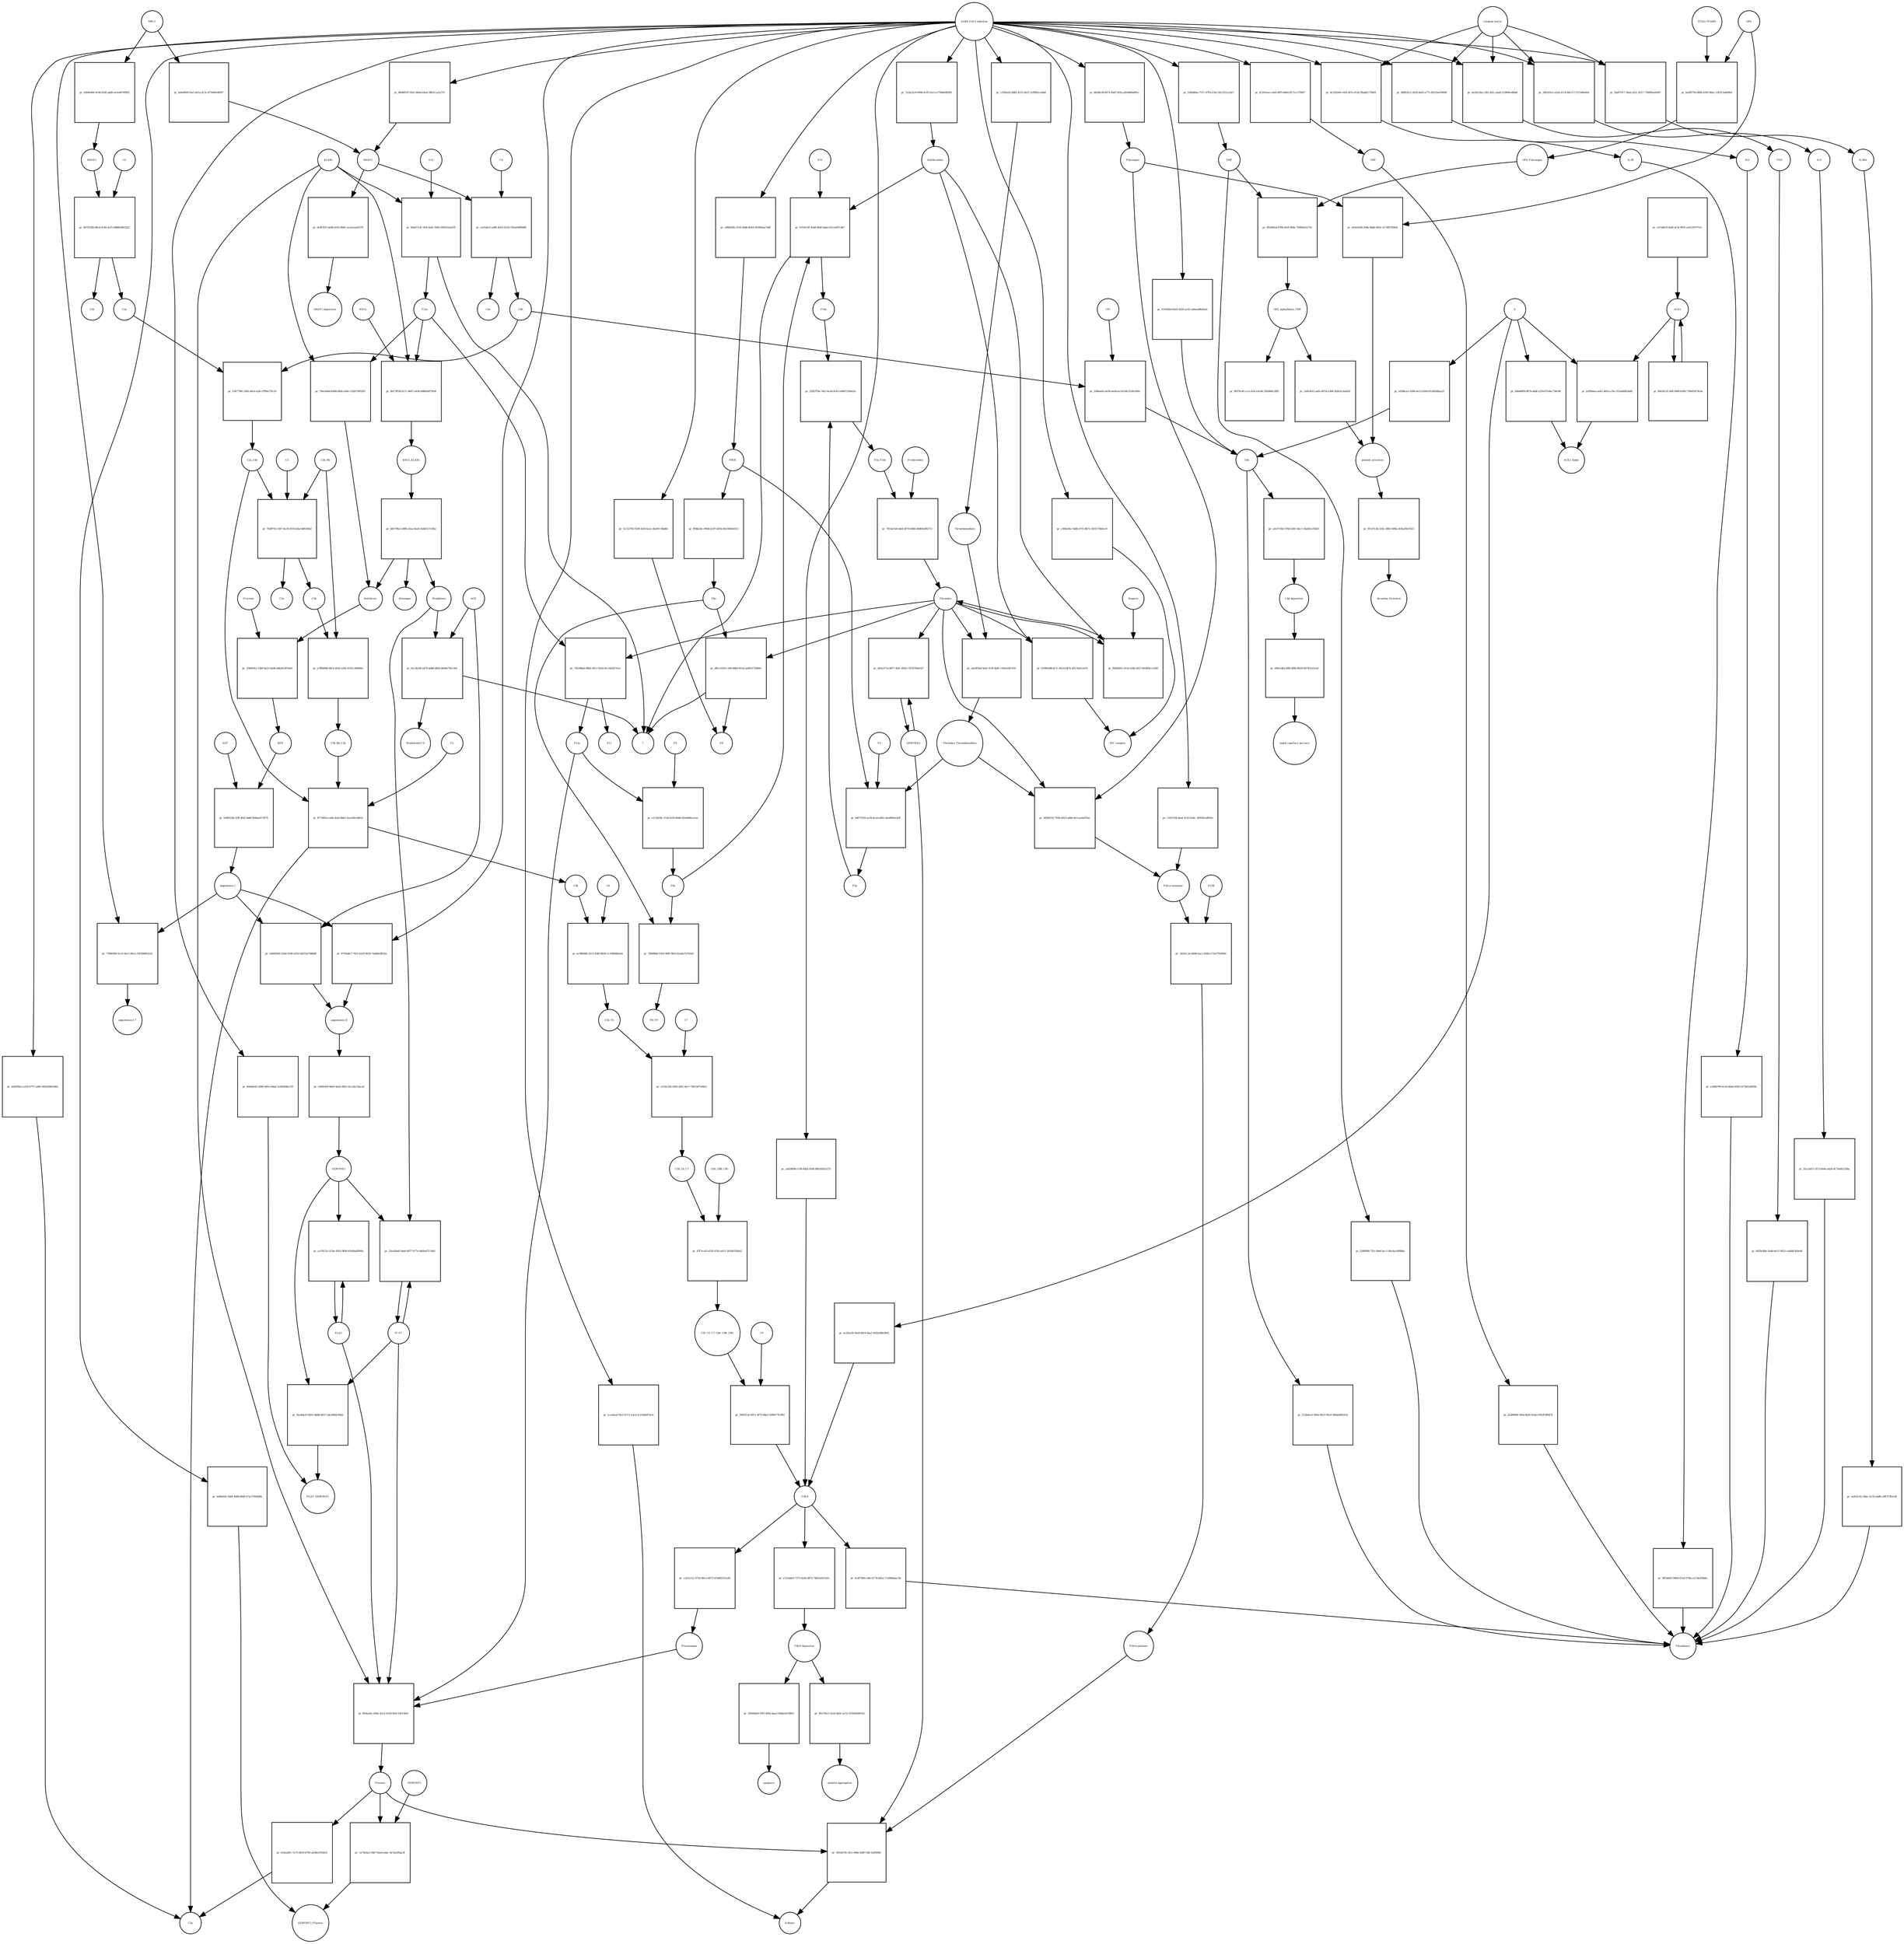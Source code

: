strict digraph  {
C4b [annotation="", bipartite=0, cls=macromolecule, fontsize=4, label=C4b, shape=circle];
"pr_5347756f-3343-49cb-a2fe-f7ff6a73f110" [annotation="", bipartite=1, cls=process, fontsize=4, label="pr_5347756f-3343-49cb-a2fe-f7ff6a73f110", shape=square];
C2a [annotation="", bipartite=0, cls=macromolecule, fontsize=4, label=C2a, shape=circle];
C2a_C4b [annotation="", bipartite=0, cls=complex, fontsize=4, label=C2a_C4b, shape=circle];
C3b [annotation="", bipartite=0, cls=macromolecule, fontsize=4, label=C3b, shape=circle];
"pr_e789b906-60cb-45d3-a3bf-4102c2968f6e" [annotation="", bipartite=1, cls=process, fontsize=4, label="pr_e789b906-60cb-45d3-a3bf-4102c2968f6e", shape=square];
C3b_Bb [annotation="urn_miriam_pubmed_12440962|urn_miriam_brenda_3.4.21.47", bipartite=0, cls=complex, fontsize=4, label=C3b_Bb, shape=circle];
C3b_Bb_C3b [annotation="urn_miriam_pubmed_12440962|urn_miriam_brenda_34.4.21.47", bipartite=0, cls=complex, fontsize=4, label=C3b_Bb_C3b, shape=circle];
"pr_14b6eefa-be56-4e48-ac5d-0da7038c094c" [annotation="", bipartite=1, cls=process, fontsize=4, label="pr_14b6eefa-be56-4e48-ac5d-0da7038c094c", shape=square];
C4d [annotation="", bipartite=0, cls=macromolecule, fontsize=4, label=C4d, shape=circle];
CFI [annotation="urn_miriam_hgnc_HGNC%3A2771", bipartite=0, cls=macromolecule, fontsize=4, label=CFI, shape=circle];
"pr_a3c0718d-199d-4281-8ac5-1babfce259e5" [annotation="", bipartite=1, cls=process, fontsize=4, label="pr_a3c0718d-199d-4281-8ac5-1babfce259e5", shape=square];
"C4d deposition" [annotation="", bipartite=0, cls=phenotype, fontsize=4, label="C4d deposition", shape=circle];
"pr_d94cedfa-b8ff-4f9b-8029-0479f1421cef" [annotation="", bipartite=1, cls=process, fontsize=4, label="pr_d94cedfa-b8ff-4f9b-8029-0479f1421cef", shape=square];
"septal capillary necrosis" [annotation="", bipartite=0, cls=phenotype, fontsize=4, label="septal capillary necrosis", shape=circle];
"C5b-9" [annotation="", bipartite=0, cls=complex, fontsize=4, label="C5b-9", shape=circle];
"pr_a7a54de9-7372-4a30-8872-78ef2e047a01" [annotation="", bipartite=1, cls=process, fontsize=4, label="pr_a7a54de9-7372-4a30-8872-78ef2e047a01", shape=square];
"C5b-9 deposition" [annotation="", bipartite=0, cls=phenotype, fontsize=4, label="C5b-9 deposition", shape=circle];
"SARS-CoV-2 infection" [annotation=urn_miriam_taxonomy_2697049, bipartite=0, cls=phenotype, fontsize=4, label="SARS-CoV-2 infection", shape=circle];
"pr_c592105f-4aaf-4143-b36c-3d959a1d816d" [annotation="", bipartite=1, cls=process, fontsize=4, label="pr_c592105f-4aaf-4143-b36c-3d959a1d816d", shape=square];
"Fibrin monomer" [annotation="", bipartite=0, cls=macromolecule, fontsize=4, label="Fibrin monomer", shape=circle];
"pr_3c122783-920f-4cfd-bcec-fbef0114bd0c" [annotation="", bipartite=1, cls=process, fontsize=4, label="pr_3c122783-920f-4cfd-bcec-fbef0114bd0c", shape=square];
F8 [annotation="urn_miriam_hgnc_HGNC%3A3546", bipartite=0, cls=macromolecule, fontsize=4, label=F8, shape=circle];
"pr_7e3a22c6-090b-4c95-b1e3-a77b8e9485f0" [annotation="", bipartite=1, cls=process, fontsize=4, label="pr_7e3a22c6-090b-4c95-b1e3-a77b8e9485f0", shape=square];
Antithrombin [annotation="urn_miriam_hgnc_HGNC%3A775", bipartite=0, cls=macromolecule, fontsize=4, label=Antithrombin, shape=circle];
S [annotation="urn_miriam_uniprot_P0DTC2|urn_miriam_uniprot_P59594", bipartite=0, cls=macromolecule, fontsize=4, label=S, shape=circle];
"pr_0bb848f4-887b-4ddf-a259-67edec758c96" [annotation="", bipartite=1, cls="omitted process", fontsize=4, label="pr_0bb848f4-887b-4ddf-a259-67edec758c96", shape=square];
ACE2_Spike [annotation="", bipartite=0, cls=complex, fontsize=4, label=ACE2_Spike, shape=circle];
Bradykinin [annotation="urn_miriam_obo.chebi_CHEBI%3A3165", bipartite=0, cls=macromolecule, fontsize=4, label=Bradykinin, shape=circle];
"pr_0cc2b2df-a478-4db6-882b-8646a79ce3b1" [annotation="", bipartite=1, cls=process, fontsize=4, label="pr_0cc2b2df-a478-4db6-882b-8646a79ce3b1", shape=square];
"Bradykinin(1-5)" [annotation="", bipartite=0, cls=macromolecule, fontsize=4, label="Bradykinin(1-5)", shape=circle];
"?" [annotation="", bipartite=0, cls=macromolecule, fontsize=4, label="?", shape=circle];
ACE [annotation="urn_miriam_hgnc_HGNC%3A2707", bipartite=0, cls=macromolecule, fontsize=4, label=ACE, shape=circle];
ACE2 [annotation="urn_miriam_hgnc_HGNC%3A13557", bipartite=0, cls=macromolecule, fontsize=4, label=ACE2, shape=circle];
"pr_80a36c5f-af4f-49f8-83d9-7369d5479c9a" [annotation="", bipartite=1, cls=process, fontsize=4, label="pr_80a36c5f-af4f-49f8-83d9-7369d5479c9a", shape=square];
"pr_b29f44ea-aeb1-4816-a76c-015a64802bd0" [annotation="", bipartite=1, cls=process, fontsize=4, label="pr_b29f44ea-aeb1-4816-a76c-015a64802bd0", shape=square];
"pr_cb7a0833-9ef6-4c5f-995f-ce012919751c" [annotation="", bipartite=1, cls=process, fontsize=4, label="pr_cb7a0833-9ef6-4c5f-995f-ce012919751c", shape=square];
"angiotensin I" [annotation="urn_miriam_obo.chebi_CHEBI%3A2718", bipartite=0, cls="simple chemical", fontsize=4, label="angiotensin I", shape=circle];
"pr_7786e956-5cc0-4ac3-8bca-5363bbf6cb1b" [annotation="", bipartite=1, cls=process, fontsize=4, label="pr_7786e956-5cc0-4ac3-8bca-5363bbf6cb1b", shape=square];
"angiotensin I-7" [annotation="urn_miriam_obo.chebi_CHEBI%3A55438", bipartite=0, cls="simple chemical", fontsize=4, label="angiotensin I-7", shape=circle];
"pr_e2fdbca1-6308-4e12-b20d-053d2d4faa22" [annotation="", bipartite=1, cls=process, fontsize=4, label="pr_e2fdbca1-6308-4e12-b20d-053d2d4faa22", shape=square];
"pr_ac20ca5f-f4ed-4819-8aa1-842b289e5601" [annotation="", bipartite=1, cls=process, fontsize=4, label="pr_ac20ca5f-f4ed-4819-8aa1-842b289e5601", shape=square];
"pr_34504de9-95f5-40ba-baa2-90dae4159f62" [annotation="", bipartite=1, cls=process, fontsize=4, label="pr_34504de9-95f5-40ba-baa2-90dae4159f62", shape=square];
apoptosis [annotation="urn_miriam_obo.go_GO%3A0006915", bipartite=0, cls=phenotype, fontsize=4, label=apoptosis, shape=circle];
"pr_9f137bc5-3a50-4e0c-ac52-f539d2b947b2" [annotation="", bipartite=1, cls=process, fontsize=4, label="pr_9f137bc5-3a50-4e0c-ac52-f539d2b947b2", shape=square];
"platelet aggregation" [annotation="urn_miriam_obo.go_GO%3A0030168", bipartite=0, cls=phenotype, fontsize=4, label="platelet aggregation", shape=circle];
"pr_d1181eee-c0a0-40f5-b68d-d571cc3784f7" [annotation="", bipartite=1, cls=process, fontsize=4, label="pr_d1181eee-c0a0-40f5-b68d-d571cc3784f7", shape=square];
CRP [annotation="urn_miriam_hgnc_HGNC%3A2367", bipartite=0, cls=macromolecule, fontsize=4, label=CRP, shape=circle];
"pr_86d8d507-fb41-4b64-a4a4-3883cca2a755" [annotation="", bipartite=1, cls=process, fontsize=4, label="pr_86d8d507-fb41-4b64-a4a4-3883cca2a755", shape=square];
MASP2 [annotation=urn_miriam_hgnc_6902, bipartite=0, cls=macromolecule, fontsize=4, label=MASP2, shape=circle];
"pr_53d9ddae-757c-47f9-a7a6-20c2551ca3a7" [annotation="", bipartite=1, cls=process, fontsize=4, label="pr_53d9ddae-757c-47f9-a7a6-20c2551ca3a7", shape=square];
VWF [annotation="urn_miriam_hgnc_HGNC%3A12726", bipartite=0, cls=macromolecule, fontsize=4, label=VWF, shape=circle];
"pr_2f28998d-7deb-4ef4-91ab-b781ff389d7b" [annotation="", bipartite=1, cls=process, fontsize=4, label="pr_2f28998d-7deb-4ef4-91ab-b781ff389d7b", shape=square];
Thrombosis [annotation="urn_miriam_mesh_D013923|urn_miriam_mesh_D055806", bipartite=0, cls=phenotype, fontsize=4, label=Thrombosis, shape=circle];
"pr_f2d69f8f-7f5c-49ef-bcc1-80c4ac89886a" [annotation="", bipartite=1, cls=process, fontsize=4, label="pr_f2d69f8f-7f5c-49ef-bcc1-80c4ac89886a", shape=square];
"pr_c88d55fb-5556-4d8b-8044-0629b5ea704f" [annotation="", bipartite=1, cls=process, fontsize=4, label="pr_c88d55fb-5556-4d8b-8044-0629b5ea704f", shape=square];
PROC [annotation="urn_miriam_hgnc_HGNC%3A9451", bipartite=0, cls=macromolecule, fontsize=4, label=PROC, shape=circle];
"pr_03193fa9-f6e9-4320-ac02-ad4ea48bd2ad" [annotation="", bipartite=1, cls=process, fontsize=4, label="pr_03193fa9-f6e9-4320-ac02-ad4ea48bd2ad", shape=square];
Plasmin [annotation="urn_miriam_hgnc_HGNC%3A9051", bipartite=0, cls=macromolecule, fontsize=4, label=Plasmin, shape=circle];
"pr_1a70eba3-3d67-4aeb-adac-9a7ae45bacff" [annotation="", bipartite=1, cls=process, fontsize=4, label="pr_1a70eba3-3d67-4aeb-adac-9a7ae45bacff", shape=square];
SERPINF2 [annotation="urn_miriam_hgnc_HGNC%3A9075", bipartite=0, cls=macromolecule, fontsize=4, label=SERPINF2, shape=circle];
SERPINF2_Plasmin [annotation="", bipartite=0, cls=complex, fontsize=4, label=SERPINF2_Plasmin, shape=circle];
"pr_fa68ef56-1bb9-49d6-bf68-b72c3784308b" [annotation="", bipartite=1, cls=process, fontsize=4, label="pr_fa68ef56-1bb9-49d6-bf68-b72c3784308b", shape=square];
"pr_c33f6ed3-8b82-4531-8a27-2cf0fb1ca94d" [annotation="", bipartite=1, cls=process, fontsize=4, label="pr_c33f6ed3-8b82-4531-8a27-2cf0fb1ca94d", shape=square];
Thrombomodulin [annotation="urn_miriam_hgnc_HGNC%3A11784", bipartite=0, cls=macromolecule, fontsize=4, label=Thrombomodulin, shape=circle];
KLKB1 [annotation=urn_miriam_hgnc_6371, bipartite=0, cls=macromolecule, fontsize=4, label=KLKB1, shape=circle];
"pr_79ec844d-6d66-4fbd-a50e-c52b576918f3" [annotation="", bipartite=1, cls=process, fontsize=4, label="pr_79ec844d-6d66-4fbd-a50e-c52b576918f3", shape=square];
Kallikrein [annotation=urn_miriam_hgnc_6371, bipartite=0, cls=macromolecule, fontsize=4, label=Kallikrein, shape=circle];
F12a [annotation="urn_miriam_hgnc_HGNC%3A3530", bipartite=0, cls=macromolecule, fontsize=4, label=F12a, shape=circle];
"pr_c36bc66c-0ddb-47f3-8672-363517b44ce9" [annotation="", bipartite=1, cls=process, fontsize=4, label="pr_c36bc66c-0ddb-47f3-8672-363517b44ce9", shape=square];
"TAT complex" [annotation=urn_miriam_pubmed_22930518, bipartite=0, cls=complex, fontsize=4, label="TAT complex", shape=circle];
"pr_9eb8de42-2846-481e-8da8-2c083b9bc150" [annotation="", bipartite=1, cls=process, fontsize=4, label="pr_9eb8de42-2846-481e-8da8-2c083b9bc150", shape=square];
PLAT_SERPINE1 [annotation=urn_miriam_pubmed_22449964, bipartite=0, cls=complex, fontsize=4, label=PLAT_SERPINE1, shape=circle];
KNG1_KLKB1 [annotation=urn_miriam_pubmed_17598838, bipartite=0, cls=complex, fontsize=4, label=KNG1_KLKB1, shape=circle];
"pr_b85798a3-bf96-43aa-8ee9-2b4b7e7c5fb2" [annotation="", bipartite=1, cls=process, fontsize=4, label="pr_b85798a3-bf96-43aa-8ee9-2b4b7e7c5fb2", shape=square];
Kininogen [annotation="urn_miriam_hgnc_HGNC%3A6383", bipartite=0, cls=macromolecule, fontsize=4, label=Kininogen, shape=circle];
"pr_cbd28f9b-c108-44b2-b54f-fd82926cb721" [annotation="", bipartite=1, cls=process, fontsize=4, label="pr_cbd28f9b-c108-44b2-b54f-fd82926cb721", shape=square];
"pr_ed4509a2-e229-4757-a99e-492d39816d02" [annotation="", bipartite=1, cls=process, fontsize=4, label="pr_ed4509a2-e229-4757-a99e-492d39816d02", shape=square];
C5a [annotation="", bipartite=0, cls=macromolecule, fontsize=4, label=C5a, shape=circle];
PLAT [annotation="urn_miriam_hgnc_HGNC%3A9051", bipartite=0, cls=macromolecule, fontsize=4, label=PLAT, shape=circle];
"pr_25ea49e8-5de6-4677-977e-bbf4e47114d5" [annotation="", bipartite=1, cls=process, fontsize=4, label="pr_25ea49e8-5de6-4677-977e-bbf4e47114d5", shape=square];
SERPINE1 [annotation="urn_miriam_hgnc_HGNC%3A8593", bipartite=0, cls=macromolecule, fontsize=4, label=SERPINE1, shape=circle];
AGT [annotation="urn_miriam_hgnc_HGNC%3A333", bipartite=0, cls=macromolecule, fontsize=4, label=AGT, shape=circle];
"pr_5e89224b-22ff-4fd5-bb8f-856ba0115f79" [annotation="", bipartite=1, cls=process, fontsize=4, label="pr_5e89224b-22ff-4fd5-bb8f-856ba0115f79", shape=square];
REN [annotation="urn_miriam_hgnc_HGNC%3A9958", bipartite=0, cls=macromolecule, fontsize=4, label=REN, shape=circle];
C2 [annotation="urn_miriam_hgnc_HGNC%3A1248", bipartite=0, cls=macromolecule, fontsize=4, label=C2, shape=circle];
"pr_06755385-86cd-416e-bcf5-948065063222" [annotation="", bipartite=1, cls=process, fontsize=4, label="pr_06755385-86cd-416e-bcf5-948065063222", shape=square];
C2b [annotation="", bipartite=0, cls=macromolecule, fontsize=4, label=C2b, shape=circle];
MASP1 [annotation="urn_miriam_hgnc_HGNC%3A6901", bipartite=0, cls=macromolecule, fontsize=4, label=MASP1, shape=circle];
MBL2 [annotation=urn_miriam_hgnc_6902, bipartite=0, cls=macromolecule, fontsize=4, label=MBL2, shape=circle];
"pr_fa8e8f08-03e5-461a-8c3c-8750665465f7" [annotation="", bipartite=1, cls=process, fontsize=4, label="pr_fa8e8f08-03e5-461a-8c3c-8750665465f7", shape=square];
"pr_e0b4e466-0c46-454f-add0-ee5ed0749f92" [annotation="", bipartite=1, cls=process, fontsize=4, label="pr_e0b4e466-0c46-454f-add0-ee5ed0749f92", shape=square];
F10 [annotation="urn_miriam_hgnc_HGNC%3A3528", bipartite=0, cls=macromolecule, fontsize=4, label=F10, shape=circle];
"pr_0319e53f-9e4d-46df-baba-621ce6f7c4b7" [annotation="", bipartite=1, cls=process, fontsize=4, label="pr_0319e53f-9e4d-46df-baba-621ce6f7c4b7", shape=square];
F10a [annotation="urn_miriam_hgnc_HGNC%3A3528", bipartite=0, cls=macromolecule, fontsize=4, label=F10a, shape=circle];
F9a [annotation="", bipartite=0, cls=macromolecule, fontsize=4, label=F9a, shape=circle];
C3 [annotation="urn_miriam_hgnc_HGNC%3A1318", bipartite=0, cls=macromolecule, fontsize=4, label=C3, shape=circle];
"pr_703ff702-1fd7-4a18-9510-b0a14df26b42" [annotation="", bipartite=1, cls=process, fontsize=4, label="pr_703ff702-1fd7-4a18-9510-b0a14df26b42", shape=square];
C3a [annotation="", bipartite=0, cls=macromolecule, fontsize=4, label=C3a, shape=circle];
Prorenin [annotation="", bipartite=0, cls=macromolecule, fontsize=4, label=Prorenin, shape=circle];
"pr_1f489142-13b8-4a35-ba0b-bdb2610f18e8" [annotation="", bipartite=1, cls=process, fontsize=4, label="pr_1f489142-13b8-4a35-ba0b-bdb2610f18e8", shape=square];
F8a [annotation="urn_miriam_hgnc_HGNC%3A3546", bipartite=0, cls=macromolecule, fontsize=4, label=F8a, shape=circle];
"pr_d8cc0359-c309-48b0-952a-ae90317b9841" [annotation="", bipartite=1, cls=process, fontsize=4, label="pr_d8cc0359-c309-48b0-952a-ae90317b9841", shape=square];
Thrombin [annotation="urn_miriam_hgnc_HGNC%3A3535", bipartite=0, cls=macromolecule, fontsize=4, label=Thrombin, shape=circle];
"pr_f6d9d561-411b-438a-bf27-6030f4cc328d" [annotation="", bipartite=1, cls=process, fontsize=4, label="pr_f6d9d561-411b-438a-bf27-6030f4cc328d", shape=square];
Heparin [annotation="urn_miriam_pubmed_708377|urn_miriam_obo.chebi_CHEBI%3A28304", bipartite=0, cls="simple chemical", fontsize=4, label=Heparin, shape=circle];
"pr_cb845040-23ed-41d8-a55d-2d555a7088d8" [annotation="", bipartite=1, cls=process, fontsize=4, label="pr_cb845040-23ed-41d8-a55d-2d555a7088d8", shape=square];
"angiotensin II" [annotation="urn_miriam_obo.chebi_CHEBI%3A2718", bipartite=0, cls="simple chemical", fontsize=4, label="angiotensin II", shape=circle];
IL2RA [annotation="urn_miriam_hgnc_HGNC%3A6008", bipartite=0, cls=macromolecule, fontsize=4, label=IL2RA, shape=circle];
"pr_ee852c42-26ac-4132-a4db-c9ff373fa1d8" [annotation="", bipartite=1, cls=process, fontsize=4, label="pr_ee852c42-26ac-4132-a4db-c9ff373fa1d8", shape=square];
PLAU [annotation="", bipartite=0, cls=macromolecule, fontsize=4, label=PLAU, shape=circle];
"pr_ca78123c-b74e-4583-9f06-fd549ad0090a" [annotation="", bipartite=1, cls=process, fontsize=4, label="pr_ca78123c-b74e-4583-9f06-fd549ad0090a", shape=square];
F12 [annotation="urn_miriam_hgnc_HGNC%3A3530", bipartite=0, cls=macromolecule, fontsize=4, label=F12, shape=circle];
"pr_b0a87134-7ef4-4a4c-90b5-00f2f1b2ef35" [annotation="", bipartite=1, cls=process, fontsize=4, label="pr_b0a87134-7ef4-4a4c-90b5-00f2f1b2ef35", shape=square];
"pr_74539ba6-98b5-4f21-92d3-bcc5b2627ece" [annotation="", bipartite=1, cls=process, fontsize=4, label="pr_74539ba6-98b5-4f21-92d3-bcc5b2627ece", shape=square];
F11 [annotation="urn_miriam_hgnc_HGNC%3A3529", bipartite=0, cls=macromolecule, fontsize=4, label=F11, shape=circle];
F11a [annotation="urn_miriam_hgnc_HGNC%3A3529", bipartite=0, cls=macromolecule, fontsize=4, label=F11a, shape=circle];
C4 [annotation="", bipartite=0, cls=macromolecule, fontsize=4, label=C4, shape=circle];
"pr_e2cfab15-ed82-4e43-8325-55fea9d99d06" [annotation="", bipartite=1, cls=process, fontsize=4, label="pr_e2cfab15-ed82-4e43-8325-55fea9d99d06", shape=square];
C4a [annotation="", bipartite=0, cls=macromolecule, fontsize=4, label=C4a, shape=circle];
"pr_1bcd0a25-6831-4b86-b927-2dc049dc606d" [annotation="", bipartite=1, cls=process, fontsize=4, label="pr_1bcd0a25-6831-4b86-b927-2dc049dc606d", shape=square];
"pr_33bf6bbf-03e0-46f0-9b16-b5a6a7e762e0" [annotation="", bipartite=1, cls=process, fontsize=4, label="pr_33bf6bbf-03e0-46f0-9b16-b5a6a7e762e0", shape=square];
F8_F9 [annotation=urn_miriam_pubmed_22471307, bipartite=0, cls=complex, fontsize=4, label=F8_F9, shape=circle];
"pr_22857f5b-74e2-4ca8-9c81-e9847320e62e" [annotation="", bipartite=1, cls=process, fontsize=4, label="pr_22857f5b-74e2-4ca8-9c81-e9847320e62e", shape=square];
F5a [annotation="urn_miriam_hgnc_HGNC%3A3542", bipartite=0, cls=macromolecule, fontsize=4, label=F5a, shape=circle];
F5a_F10a [annotation=urn_miriam_pubmed_2303476, bipartite=0, cls=complex, fontsize=4, label=F5a_F10a, shape=circle];
F5 [annotation="urn_miriam_hgnc_HGNC%3A3541", bipartite=0, cls=macromolecule, fontsize=4, label=F5, shape=circle];
"pr_b4675502-acf4-4ca4-a861-a6a809ab3aff" [annotation="", bipartite=1, cls=process, fontsize=4, label="pr_b4675502-acf4-4ca4-a861-a6a809ab3aff", shape=square];
Thrombin_Thrombomodulin [annotation="urn_miriam_pubmed_6282863|urn_miriam_taxonomy_9986", bipartite=0, cls=complex, fontsize=4, label=Thrombin_Thrombomodulin, shape=circle];
SERPINH1 [annotation="urn_miriam_hgnc_HGNC%3A1546", bipartite=0, cls=macromolecule, fontsize=4, label=SERPINH1, shape=circle];
"pr_d45a371a-8877-4bfc-8595-72f307bbd1d7" [annotation="", bipartite=1, cls=process, fontsize=4, label="pr_d45a371a-8877-4bfc-8595-72f307bbd1d7", shape=square];
IL1B [annotation=urn_miriam_hgnc_5992, bipartite=0, cls=macromolecule, fontsize=4, label=IL1B, shape=circle];
"pr_9ff3d445-9084-47a4-974b-ce154e03fb6c" [annotation="", bipartite=1, cls=process, fontsize=4, label="pr_9ff3d445-9084-47a4-974b-ce154e03fb6c", shape=square];
IL6 [annotation=urn_miriam_hgnc_6018, bipartite=0, cls=macromolecule, fontsize=4, label=IL6, shape=circle];
"pr_e18d6796-6ce9-46ab-8505-617b01a8958c" [annotation="", bipartite=1, cls=process, fontsize=4, label="pr_e18d6796-6ce9-46ab-8505-617b01a8958c", shape=square];
TNF [annotation=urn_miriam_hgnc_11892, bipartite=0, cls=macromolecule, fontsize=4, label=TNF, shape=circle];
"pr_6d59c8bb-3ad8-4e12-9625-cab84f3d3e04" [annotation="", bipartite=1, cls=process, fontsize=4, label="pr_6d59c8bb-3ad8-4e12-9625-cab84f3d3e04", shape=square];
IL8 [annotation="urn_miriam_hgnc_HGNC%3A6025", bipartite=0, cls=macromolecule, fontsize=4, label=IL8, shape=circle];
"pr_35ccbd11-5f13-464e-ab26-4c7ba8a1296a" [annotation="", bipartite=1, cls=process, fontsize=4, label="pr_35ccbd11-5f13-464e-ab26-4c7ba8a1296a", shape=square];
Fibrinogen [annotation=urn_miriam_pubmed_19296670, bipartite=0, cls=complex, fontsize=4, label=Fibrinogen, shape=circle];
"pr_405bf532-793b-4923-adb9-0e1caa4d354a" [annotation="", bipartite=1, cls=process, fontsize=4, label="pr_405bf532-793b-4923-adb9-0e1caa4d354a", shape=square];
C5 [annotation="urn_miriam_hgnc_HGNC%3A1331", bipartite=0, cls=macromolecule, fontsize=4, label=C5, shape=circle];
"pr_ff71083a-ca6a-42af-8b63-5ae1ddc0d81b" [annotation="", bipartite=1, cls=process, fontsize=4, label="pr_ff71083a-ca6a-42af-8b63-5ae1ddc0d81b", shape=square];
C5b [annotation="", bipartite=0, cls=macromolecule, fontsize=4, label=C5b, shape=circle];
"pr_ac980b86-22c5-436f-8b58-1c196b4b6e4a" [annotation="", bipartite=1, cls=process, fontsize=4, label="pr_ac980b86-22c5-436f-8b58-1c196b4b6e4a", shape=square];
C6 [annotation="urn_miriam_hgnc_HGNC%3A1339", bipartite=0, cls=macromolecule, fontsize=4, label=C6, shape=circle];
C5b_C6 [annotation="", bipartite=0, cls=complex, fontsize=4, label=C5b_C6, shape=circle];
"pr_e150c236-2062-40f1-8ec7-7667a67e09e5" [annotation="", bipartite=1, cls=process, fontsize=4, label="pr_e150c236-2062-40f1-8ec7-7667a67e09e5", shape=square];
C7 [annotation="urn_miriam_hgnc_HGNC%3A1346", bipartite=0, cls=macromolecule, fontsize=4, label=C7, shape=circle];
C5b_C6_C7 [annotation=urn_miriam_pubmed_28630159, bipartite=0, cls=complex, fontsize=4, label=C5b_C6_C7, shape=circle];
"pr_47f7ccd5-a520-47b5-a411-3d3001f0bfa2" [annotation="", bipartite=1, cls=process, fontsize=4, label="pr_47f7ccd5-a520-47b5-a411-3d3001f0bfa2", shape=square];
C8A_C8B_C8G [annotation="", bipartite=0, cls=complex, fontsize=4, label=C8A_C8B_C8G, shape=circle];
C5b_C6_C7_C8A_C8B_C8G [annotation=urn_miriam_pubmed_28630159, bipartite=0, cls=complex, fontsize=4, label=C5b_C6_C7_C8A_C8B_C8G, shape=circle];
"pr_560f213e-897c-4f73-88a2-50f8477fc983" [annotation="", bipartite=1, cls=process, fontsize=4, label="pr_560f213e-897c-4f73-88a2-50f8477fc983", shape=square];
C9 [annotation="urn_miriam_hgnc_HGNC%3A1358", bipartite=0, cls=macromolecule, fontsize=4, label=C9, shape=circle];
"pr_67924de7-7652-42c8-9e5b-7ab6b03ff2ea" [annotation="", bipartite=1, cls=process, fontsize=4, label="pr_67924de7-7652-42c8-9e5b-7ab6b03ff2ea", shape=square];
"cytokine storm" [annotation=urn_miriam_pubmed_2504360, bipartite=0, cls=phenotype, fontsize=4, label="cytokine storm", shape=circle];
"pr_4c539349-c493-407e-81d2-f8abd1178af4" [annotation="", bipartite=1, cls=process, fontsize=4, label="pr_4c539349-c493-407e-81d2-f8abd1178af4", shape=square];
"pr_ccce6eaf-f4c5-4711-a3a3-2c510ab97ecd" [annotation="", bipartite=1, cls=process, fontsize=4, label="pr_ccce6eaf-f4c5-4711-a3a3-2c510ab97ecd", shape=square];
"D-dimer" [annotation=urn_miriam_pubmed_19008457, bipartite=0, cls=macromolecule, fontsize=4, label="D-dimer", shape=circle];
"pr_4fa96c49-fb74-4bd7-83fa-a824800d891c" [annotation="", bipartite=1, cls=process, fontsize=4, label="pr_4fa96c49-fb74-4bd7-83fa-a824800d891c", shape=square];
"pr_84f855c2-3d20-4a45-a772-901f2e6390d0" [annotation="", bipartite=1, cls=process, fontsize=4, label="pr_84f855c2-3d20-4a45-a772-901f2e6390d0", shape=square];
"pr_30b185ce-a2a4-4114-86c5-17257af8e464" [annotation="", bipartite=1, cls=process, fontsize=4, label="pr_30b185ce-a2a4-4114-86c5-17257af8e464", shape=square];
"pr_2de87017-3beb-422c-8317-73b9f0a50493" [annotation="", bipartite=1, cls=process, fontsize=4, label="pr_2de87017-3beb-422c-8317-73b9f0a50493", shape=square];
Plasminogen [annotation="urn_miriam_hgnc_HGNC%3A9071", bipartite=0, cls=macromolecule, fontsize=4, label=Plasminogen, shape=circle];
"pr_ffe4a3ec-d48e-4212-81d3-9c6c33013e0c" [annotation="", bipartite=1, cls=process, fontsize=4, label="pr_ffe4a3ec-d48e-4212-81d3-9c6c33013e0c", shape=square];
"pr_019993d8-dc7c-44c4-8474-28176efca478" [annotation="", bipartite=1, cls=process, fontsize=4, label="pr_019993d8-dc7c-44c4-8474-28176efca478", shape=square];
Prothrombin [annotation="urn_miriam_hgnc_HGNC%3A3535", bipartite=0, cls=macromolecule, fontsize=4, label=Prothrombin, shape=circle];
"pr_7916a16d-ede0-4f78-b966-48d06a9927c1" [annotation="", bipartite=1, cls=process, fontsize=4, label="pr_7916a16d-ede0-4f78-b966-48d06a9927c1", shape=square];
"pr_ff0bb24c-094d-4c87-b056-00c040afe012" [annotation="", bipartite=1, cls=process, fontsize=4, label="pr_ff0bb24c-094d-4c87-b056-00c040afe012", shape=square];
"pr_c846ed3f-0be9-4a45-882c-0cc2bc33aca0" [annotation="", bipartite=1, cls=process, fontsize=4, label="pr_c846ed3f-0be9-4a45-882c-0cc2bc33aca0", shape=square];
"pr_adc0f36d-9ebc-41ff-8af6-118eee0fc054" [annotation="", bipartite=1, cls=process, fontsize=4, label="pr_adc0f36d-9ebc-41ff-8af6-118eee0fc054", shape=square];
F9 [annotation="urn_miriam_hgnc_HGNC%3A35531", bipartite=0, cls=macromolecule, fontsize=4, label=F9, shape=circle];
"pr_e113b29a-1534-41f0-8b48-b5e6d68ca1aa" [annotation="", bipartite=1, cls=process, fontsize=4, label="pr_e113b29a-1534-41f0-8b48-b5e6d68ca1aa", shape=square];
"pr_0b179f28-b17c-4667-a436-b96854975f0d" [annotation="", bipartite=1, cls=process, fontsize=4, label="pr_0b179f28-b17c-4667-a436-b96854975f0d", shape=square];
KNG1 [annotation="urn_miriam_hgnc.symbol_6383", bipartite=0, cls=macromolecule, fontsize=4, label=KNG1, shape=circle];
"pr_dc8f331f-6e88-4142-8b9c-eca2caed3378" [annotation="", bipartite=1, cls=process, fontsize=4, label="pr_dc8f331f-6e88-4142-8b9c-eca2caed3378", shape=square];
"MASP2 deposition" [annotation="", bipartite=0, cls=phenotype, fontsize=4, label="MASP2 deposition", shape=circle];
"pr_312b4ea3-580a-4b15-95cb-3fbba0691fcb" [annotation="", bipartite=1, cls=process, fontsize=4, label="pr_312b4ea3-580a-4b15-95cb-3fbba0691fcb", shape=square];
"pr_c2d7e122-9720-48ce-b875-b7e801631a26" [annotation="", bipartite=1, cls=process, fontsize=4, label="pr_c2d7e122-9720-48ce-b875-b7e801631a26", shape=square];
"pr_4c4f7069-cdfe-4174-8d1a-17a98dabac3b" [annotation="", bipartite=1, cls=process, fontsize=4, label="pr_4c4f7069-cdfe-4174-8d1a-17a98dabac3b", shape=square];
"pr_b16ea601-7a73-4610-b785-a638ec91bb51" [annotation="", bipartite=1, cls=process, fontsize=4, label="pr_b16ea601-7a73-4610-b785-a638ec91bb51", shape=square];
"pr_6e20c5da-c382-4efc-adab-110806cd0bbf" [annotation="", bipartite=1, cls=process, fontsize=4, label="pr_6e20c5da-c382-4efc-adab-110806cd0bbf", shape=square];
"pr_2d241c3a-669b-4acc-828a-a72e27fa99eb" [annotation="", bipartite=1, cls=process, fontsize=4, label="pr_2d241c3a-669b-4acc-828a-a72e27fa99eb", shape=square];
"Fibrin polymer" [annotation="", bipartite=0, cls=macromolecule, fontsize=4, label="Fibrin polymer", shape=circle];
F13B [annotation="", bipartite=0, cls=macromolecule, fontsize=4, label=F13B, shape=circle];
"pr_9018d7f4-c811-498e-b087-fbfc1af83f8d" [annotation="", bipartite=1, cls=process, fontsize=4, label="pr_9018d7f4-c811-498e-b087-fbfc1af83f8d", shape=square];
GP6_alpha2beta1_VWF [annotation="", bipartite=0, cls=complex, fontsize=4, label=GP6_alpha2beta1_VWF, shape=circle];
"pr_9f479c4f-cce2-43e3-bcb9-32f4946c28f5" [annotation="", bipartite=1, cls="omitted process", fontsize=4, label="pr_9f479c4f-cce2-43e3-bcb9-32f4946c28f5", shape=square];
"pr_cb9c4b12-aafa-407d-a398-3b2b3c3a442b" [annotation="", bipartite=1, cls=process, fontsize=4, label="pr_cb9c4b12-aafa-407d-a398-3b2b3c3a442b", shape=square];
"platelet activation" [annotation="urn_miriam_obo.go_GO%3A0030168", bipartite=0, cls=phenotype, fontsize=4, label="platelet activation", shape=circle];
"pr_951d7e3b-324c-49b5-9d9a-d18e2f8c0323" [annotation="", bipartite=1, cls=process, fontsize=4, label="pr_951d7e3b-324c-49b5-9d9a-d18e2f8c0323", shape=square];
"thrombus formation" [annotation="", bipartite=0, cls=phenotype, fontsize=4, label="thrombus formation", shape=circle];
"pr_e42ed328-249e-4bdb-9d5e-317d8f783f6d" [annotation="", bipartite=1, cls=process, fontsize=4, label="pr_e42ed328-249e-4bdb-9d5e-317d8f783f6d", shape=square];
GP6 [annotation=urn_miriam_hgnc_14388, bipartite=0, cls=macromolecule, fontsize=4, label=GP6, shape=circle];
"pr_ba0f4754-680b-4393-86ac-530311d0d9b4" [annotation="", bipartite=1, cls=process, fontsize=4, label="pr_ba0f4754-680b-4393-86ac-530311d0d9b4", shape=square];
ITGA2_ITGAB1 [annotation="urn_miriam_intact_EBI-16428357", bipartite=0, cls=complex, fontsize=4, label=ITGA2_ITGAB1, shape=circle];
GP6_Fibrinogen [annotation="", bipartite=0, cls=complex, fontsize=4, label=GP6_Fibrinogen, shape=circle];
"pr_f854062d-878b-402f-8fdb-75999a422741" [annotation="", bipartite=1, cls=process, fontsize=4, label="pr_f854062d-878b-402f-8fdb-75999a422741", shape=square];
C4b -> "pr_5347756f-3343-49cb-a2fe-f7ff6a73f110"  [annotation="", interaction_type=consumption];
C4b -> "pr_14b6eefa-be56-4e48-ac5d-0da7038c094c"  [annotation="", interaction_type=consumption];
"pr_5347756f-3343-49cb-a2fe-f7ff6a73f110" -> C2a_C4b  [annotation="", interaction_type=production];
C2a -> "pr_5347756f-3343-49cb-a2fe-f7ff6a73f110"  [annotation="", interaction_type=consumption];
C2a_C4b -> "pr_703ff702-1fd7-4a18-9510-b0a14df26b42"  [annotation=urn_miriam_pubmed_12440962, interaction_type=catalysis];
C2a_C4b -> "pr_ff71083a-ca6a-42af-8b63-5ae1ddc0d81b"  [annotation=urn_miriam_pubmed_28630159, interaction_type=catalysis];
C3b -> "pr_e789b906-60cb-45d3-a3bf-4102c2968f6e"  [annotation="", interaction_type=consumption];
"pr_e789b906-60cb-45d3-a3bf-4102c2968f6e" -> C3b_Bb_C3b  [annotation="", interaction_type=production];
C3b_Bb -> "pr_e789b906-60cb-45d3-a3bf-4102c2968f6e"  [annotation="", interaction_type=consumption];
C3b_Bb -> "pr_703ff702-1fd7-4a18-9510-b0a14df26b42"  [annotation=urn_miriam_pubmed_12440962, interaction_type=catalysis];
C3b_Bb_C3b -> "pr_ff71083a-ca6a-42af-8b63-5ae1ddc0d81b"  [annotation=urn_miriam_pubmed_28630159, interaction_type=catalysis];
"pr_14b6eefa-be56-4e48-ac5d-0da7038c094c" -> C4d  [annotation="", interaction_type=production];
C4d -> "pr_a3c0718d-199d-4281-8ac5-1babfce259e5"  [annotation="", interaction_type=consumption];
C4d -> "pr_312b4ea3-580a-4b15-95cb-3fbba0691fcb"  [annotation="", interaction_type=consumption];
CFI -> "pr_14b6eefa-be56-4e48-ac5d-0da7038c094c"  [annotation=urn_miriam_pubmed_19362461, interaction_type=catalysis];
"pr_a3c0718d-199d-4281-8ac5-1babfce259e5" -> "C4d deposition"  [annotation="", interaction_type=production];
"C4d deposition" -> "pr_d94cedfa-b8ff-4f9b-8029-0479f1421cef"  [annotation="", interaction_type=consumption];
"pr_d94cedfa-b8ff-4f9b-8029-0479f1421cef" -> "septal capillary necrosis"  [annotation="", interaction_type=production];
"C5b-9" -> "pr_a7a54de9-7372-4a30-8872-78ef2e047a01"  [annotation="", interaction_type=consumption];
"C5b-9" -> "pr_c2d7e122-9720-48ce-b875-b7e801631a26"  [annotation="", interaction_type=consumption];
"C5b-9" -> "pr_4c4f7069-cdfe-4174-8d1a-17a98dabac3b"  [annotation="", interaction_type=consumption];
"pr_a7a54de9-7372-4a30-8872-78ef2e047a01" -> "C5b-9 deposition"  [annotation="", interaction_type=production];
"C5b-9 deposition" -> "pr_34504de9-95f5-40ba-baa2-90dae4159f62"  [annotation="", interaction_type=consumption];
"C5b-9 deposition" -> "pr_9f137bc5-3a50-4e0c-ac52-f539d2b947b2"  [annotation="", interaction_type=consumption];
"SARS-CoV-2 infection" -> "pr_c592105f-4aaf-4143-b36c-3d959a1d816d"  [annotation="", interaction_type=consumption];
"SARS-CoV-2 infection" -> "pr_3c122783-920f-4cfd-bcec-fbef0114bd0c"  [annotation="", interaction_type=consumption];
"SARS-CoV-2 infection" -> "pr_7e3a22c6-090b-4c95-b1e3-a77b8e9485f0"  [annotation="", interaction_type=consumption];
"SARS-CoV-2 infection" -> "pr_7786e956-5cc0-4ac3-8bca-5363bbf6cb1b"  [annotation=urn_miriam_pubmed_23392115, interaction_type=inhibition];
"SARS-CoV-2 infection" -> "pr_d1181eee-c0a0-40f5-b68d-d571cc3784f7"  [annotation="", interaction_type=consumption];
"SARS-CoV-2 infection" -> "pr_86d8d507-fb41-4b64-a4a4-3883cca2a755"  [annotation="", interaction_type=consumption];
"SARS-CoV-2 infection" -> "pr_53d9ddae-757c-47f9-a7a6-20c2551ca3a7"  [annotation="", interaction_type=consumption];
"SARS-CoV-2 infection" -> "pr_c88d55fb-5556-4d8b-8044-0629b5ea704f"  [annotation="", interaction_type=consumption];
"SARS-CoV-2 infection" -> "pr_03193fa9-f6e9-4320-ac02-ad4ea48bd2ad"  [annotation="", interaction_type=consumption];
"SARS-CoV-2 infection" -> "pr_fa68ef56-1bb9-49d6-bf68-b72c3784308b"  [annotation="", interaction_type=consumption];
"SARS-CoV-2 infection" -> "pr_c33f6ed3-8b82-4531-8a27-2cf0fb1ca94d"  [annotation="", interaction_type=consumption];
"SARS-CoV-2 infection" -> "pr_c36bc66c-0ddb-47f3-8672-363517b44ce9"  [annotation="", interaction_type=consumption];
"SARS-CoV-2 infection" -> "pr_9eb8de42-2846-481e-8da8-2c083b9bc150"  [annotation="", interaction_type=consumption];
"SARS-CoV-2 infection" -> "pr_cbd28f9b-c108-44b2-b54f-fd82926cb721"  [annotation="", interaction_type=consumption];
"SARS-CoV-2 infection" -> "pr_ed4509a2-e229-4757-a99e-492d39816d02"  [annotation="", interaction_type=consumption];
"SARS-CoV-2 infection" -> "pr_67924de7-7652-42c8-9e5b-7ab6b03ff2ea"  [annotation=urn_miriam_pubmed_32048163, interaction_type=catalysis];
"SARS-CoV-2 infection" -> "pr_4c539349-c493-407e-81d2-f8abd1178af4"  [annotation=urn_miriam_pubmed_32171193, interaction_type=stimulation];
"SARS-CoV-2 infection" -> "pr_ccce6eaf-f4c5-4711-a3a3-2c510ab97ecd"  [annotation="", interaction_type=consumption];
"SARS-CoV-2 infection" -> "pr_4fa96c49-fb74-4bd7-83fa-a824800d891c"  [annotation="", interaction_type=consumption];
"SARS-CoV-2 infection" -> "pr_84f855c2-3d20-4a45-a772-901f2e6390d0"  [annotation=urn_miriam_pubmed_32286245, interaction_type=stimulation];
"SARS-CoV-2 infection" -> "pr_30b185ce-a2a4-4114-86c5-17257af8e464"  [annotation=urn_miriam_pubmed_32286245, interaction_type=stimulation];
"SARS-CoV-2 infection" -> "pr_2de87017-3beb-422c-8317-73b9f0a50493"  [annotation=urn_miriam_pubmed_32286245, interaction_type=stimulation];
"SARS-CoV-2 infection" -> "pr_6e20c5da-c382-4efc-adab-110806cd0bbf"  [annotation=urn_miriam_pubmed_32504360, interaction_type=stimulation];
"pr_c592105f-4aaf-4143-b36c-3d959a1d816d" -> "Fibrin monomer"  [annotation="", interaction_type=production];
"Fibrin monomer" -> "pr_2d241c3a-669b-4acc-828a-a72e27fa99eb"  [annotation="", interaction_type=consumption];
"pr_3c122783-920f-4cfd-bcec-fbef0114bd0c" -> F8  [annotation="", interaction_type=production];
"pr_7e3a22c6-090b-4c95-b1e3-a77b8e9485f0" -> Antithrombin  [annotation="", interaction_type=production];
Antithrombin -> "pr_0319e53f-9e4d-46df-baba-621ce6f7c4b7"  [annotation="urn_miriam_pubmed_11551226|urn_miriam_pubmed_15853774", interaction_type=inhibition];
Antithrombin -> "pr_f6d9d561-411b-438a-bf27-6030f4cc328d"  [annotation=urn_miriam_pubmed_15853774, interaction_type=inhibition];
Antithrombin -> "pr_019993d8-dc7c-44c4-8474-28176efca478"  [annotation="", interaction_type=consumption];
S -> "pr_0bb848f4-887b-4ddf-a259-67edec758c96"  [annotation="", interaction_type=consumption];
S -> "pr_b29f44ea-aeb1-4816-a76c-015a64802bd0"  [annotation="", interaction_type=consumption];
S -> "pr_e2fdbca1-6308-4e12-b20d-053d2d4faa22"  [annotation="", interaction_type=consumption];
S -> "pr_ac20ca5f-f4ed-4819-8aa1-842b289e5601"  [annotation="", interaction_type=consumption];
"pr_0bb848f4-887b-4ddf-a259-67edec758c96" -> ACE2_Spike  [annotation="", interaction_type=production];
Bradykinin -> "pr_0cc2b2df-a478-4db6-882b-8646a79ce3b1"  [annotation="", interaction_type=consumption];
Bradykinin -> "pr_25ea49e8-5de6-4677-977e-bbf4e47114d5"  [annotation="urn_miriam_pubmed_10373228|urn_miriam_pubmed_2769655", interaction_type=catalysis];
"pr_0cc2b2df-a478-4db6-882b-8646a79ce3b1" -> "Bradykinin(1-5)"  [annotation="", interaction_type=production];
"pr_0cc2b2df-a478-4db6-882b-8646a79ce3b1" -> "?"  [annotation="", interaction_type=production];
ACE -> "pr_0cc2b2df-a478-4db6-882b-8646a79ce3b1"  [annotation=urn_miriam_pubmed_10969042, interaction_type=catalysis];
ACE -> "pr_cb845040-23ed-41d8-a55d-2d555a7088d8"  [annotation="urn_miriam_taxonomy_9606|urn_miriam_pubmed_190881|urn_miriam_pubmed_10969042", interaction_type=catalysis];
ACE2 -> "pr_80a36c5f-af4f-49f8-83d9-7369d5479c9a"  [annotation="", interaction_type=consumption];
ACE2 -> "pr_b29f44ea-aeb1-4816-a76c-015a64802bd0"  [annotation="", interaction_type=consumption];
"pr_80a36c5f-af4f-49f8-83d9-7369d5479c9a" -> ACE2  [annotation="", interaction_type=production];
"pr_b29f44ea-aeb1-4816-a76c-015a64802bd0" -> ACE2_Spike  [annotation="", interaction_type=production];
"pr_cb7a0833-9ef6-4c5f-995f-ce012919751c" -> ACE2  [annotation="", interaction_type=production];
"angiotensin I" -> "pr_7786e956-5cc0-4ac3-8bca-5363bbf6cb1b"  [annotation="", interaction_type=consumption];
"angiotensin I" -> "pr_cb845040-23ed-41d8-a55d-2d555a7088d8"  [annotation="", interaction_type=consumption];
"angiotensin I" -> "pr_67924de7-7652-42c8-9e5b-7ab6b03ff2ea"  [annotation="", interaction_type=consumption];
"pr_7786e956-5cc0-4ac3-8bca-5363bbf6cb1b" -> "angiotensin I-7"  [annotation="", interaction_type=production];
"pr_e2fdbca1-6308-4e12-b20d-053d2d4faa22" -> C4d  [annotation="", interaction_type=production];
"pr_ac20ca5f-f4ed-4819-8aa1-842b289e5601" -> "C5b-9"  [annotation="", interaction_type=production];
"pr_34504de9-95f5-40ba-baa2-90dae4159f62" -> apoptosis  [annotation="", interaction_type=production];
"pr_9f137bc5-3a50-4e0c-ac52-f539d2b947b2" -> "platelet aggregation"  [annotation="", interaction_type=production];
"pr_d1181eee-c0a0-40f5-b68d-d571cc3784f7" -> CRP  [annotation="", interaction_type=production];
CRP -> "pr_2f28998d-7deb-4ef4-91ab-b781ff389d7b"  [annotation="", interaction_type=consumption];
"pr_86d8d507-fb41-4b64-a4a4-3883cca2a755" -> MASP2  [annotation="", interaction_type=production];
MASP2 -> "pr_e2cfab15-ed82-4e43-8325-55fea9d99d06"  [annotation=urn_miriam_pubmed_21664989, interaction_type=catalysis];
MASP2 -> "pr_dc8f331f-6e88-4142-8b9c-eca2caed3378"  [annotation="", interaction_type=consumption];
"pr_53d9ddae-757c-47f9-a7a6-20c2551ca3a7" -> VWF  [annotation="", interaction_type=production];
VWF -> "pr_f2d69f8f-7f5c-49ef-bcc1-80c4ac89886a"  [annotation="", interaction_type=consumption];
VWF -> "pr_f854062d-878b-402f-8fdb-75999a422741"  [annotation="", interaction_type=consumption];
"pr_2f28998d-7deb-4ef4-91ab-b781ff389d7b" -> Thrombosis  [annotation="", interaction_type=production];
"pr_f2d69f8f-7f5c-49ef-bcc1-80c4ac89886a" -> Thrombosis  [annotation="", interaction_type=production];
"pr_c88d55fb-5556-4d8b-8044-0629b5ea704f" -> PROC  [annotation="", interaction_type=production];
PROC -> "pr_b4675502-acf4-4ca4-a861-a6a809ab3aff"  [annotation="urn_miriam_pubmed_6282863|urn_miriam_pubmed_6572921|urn_miriam_pubmed_2322551", interaction_type=inhibition];
PROC -> "pr_ff0bb24c-094d-4c87-b056-00c040afe012"  [annotation="", interaction_type=consumption];
"pr_03193fa9-f6e9-4320-ac02-ad4ea48bd2ad" -> C4d  [annotation="", interaction_type=production];
Plasmin -> "pr_1a70eba3-3d67-4aeb-adac-9a7ae45bacff"  [annotation="", interaction_type=consumption];
Plasmin -> "pr_b16ea601-7a73-4610-b785-a638ec91bb51"  [annotation="", interaction_type=consumption];
Plasmin -> "pr_9018d7f4-c811-498e-b087-fbfc1af83f8d"  [annotation="urn_miriam_pubmed_29096812|urn_miriam_pubmed_10574983", interaction_type=catalysis];
"pr_1a70eba3-3d67-4aeb-adac-9a7ae45bacff" -> SERPINF2_Plasmin  [annotation="", interaction_type=production];
SERPINF2 -> "pr_1a70eba3-3d67-4aeb-adac-9a7ae45bacff"  [annotation="", interaction_type=consumption];
"pr_fa68ef56-1bb9-49d6-bf68-b72c3784308b" -> SERPINF2_Plasmin  [annotation="", interaction_type=production];
"pr_c33f6ed3-8b82-4531-8a27-2cf0fb1ca94d" -> Thrombomodulin  [annotation="", interaction_type=production];
Thrombomodulin -> "pr_adc0f36d-9ebc-41ff-8af6-118eee0fc054"  [annotation="", interaction_type=consumption];
KLKB1 -> "pr_79ec844d-6d66-4fbd-a50e-c52b576918f3"  [annotation="", interaction_type=consumption];
KLKB1 -> "pr_b0a87134-7ef4-4a4c-90b5-00f2f1b2ef35"  [annotation=urn_miriam_pubmed_21304106, interaction_type=catalysis];
KLKB1 -> "pr_ffe4a3ec-d48e-4212-81d3-9c6c33013e0c"  [annotation=urn_miriam_pubmed_3850647, interaction_type=catalysis];
KLKB1 -> "pr_0b179f28-b17c-4667-a436-b96854975f0d"  [annotation="", interaction_type=consumption];
"pr_79ec844d-6d66-4fbd-a50e-c52b576918f3" -> Kallikrein  [annotation="", interaction_type=production];
Kallikrein -> "pr_1f489142-13b8-4a35-ba0b-bdb2610f18e8"  [annotation=urn_miriam_pubmed_12793984, interaction_type=catalysis];
F12a -> "pr_79ec844d-6d66-4fbd-a50e-c52b576918f3"  [annotation=urn_miriam_pubmed_21304106, interaction_type=catalysis];
F12a -> "pr_74539ba6-98b5-4f21-92d3-bcc5b2627ece"  [annotation="", interaction_type=consumption];
F12a -> "pr_0b179f28-b17c-4667-a436-b96854975f0d"  [annotation=urn_miriam_pubmed_7944388, interaction_type=catalysis];
"pr_c36bc66c-0ddb-47f3-8672-363517b44ce9" -> "TAT complex"  [annotation="", interaction_type=production];
"pr_9eb8de42-2846-481e-8da8-2c083b9bc150" -> PLAT_SERPINE1  [annotation="", interaction_type=production];
KNG1_KLKB1 -> "pr_b85798a3-bf96-43aa-8ee9-2b4b7e7c5fb2"  [annotation=urn_miriam_isbn_9781482204049, interaction_type=catalysis];
"pr_b85798a3-bf96-43aa-8ee9-2b4b7e7c5fb2" -> Kininogen  [annotation="", interaction_type=production];
"pr_b85798a3-bf96-43aa-8ee9-2b4b7e7c5fb2" -> Bradykinin  [annotation="", interaction_type=production];
"pr_b85798a3-bf96-43aa-8ee9-2b4b7e7c5fb2" -> Kallikrein  [annotation="", interaction_type=production];
"pr_cbd28f9b-c108-44b2-b54f-fd82926cb721" -> "C5b-9"  [annotation="", interaction_type=production];
"pr_ed4509a2-e229-4757-a99e-492d39816d02" -> C5a  [annotation="", interaction_type=production];
PLAT -> "pr_25ea49e8-5de6-4677-977e-bbf4e47114d5"  [annotation="", interaction_type=consumption];
PLAT -> "pr_1bcd0a25-6831-4b86-b927-2dc049dc606d"  [annotation="", interaction_type=consumption];
PLAT -> "pr_ffe4a3ec-d48e-4212-81d3-9c6c33013e0c"  [annotation=urn_miriam_pubmed_3850647, interaction_type=catalysis];
"pr_25ea49e8-5de6-4677-977e-bbf4e47114d5" -> PLAT  [annotation="", interaction_type=production];
SERPINE1 -> "pr_25ea49e8-5de6-4677-977e-bbf4e47114d5"  [annotation="urn_miriam_pubmed_10373228|urn_miriam_pubmed_2769655", interaction_type=inhibition];
SERPINE1 -> "pr_ca78123c-b74e-4583-9f06-fd549ad0090a"  [annotation=urn_miriam_pubmed_21199867, interaction_type=inhibition];
SERPINE1 -> "pr_1bcd0a25-6831-4b86-b927-2dc049dc606d"  [annotation="", interaction_type=consumption];
AGT -> "pr_5e89224b-22ff-4fd5-bb8f-856ba0115f79"  [annotation="", interaction_type=consumption];
"pr_5e89224b-22ff-4fd5-bb8f-856ba0115f79" -> "angiotensin I"  [annotation="", interaction_type=production];
REN -> "pr_5e89224b-22ff-4fd5-bb8f-856ba0115f79"  [annotation="urn_miriam_pubmed_10585461|urn_miriam_pubmed_30934934|urn_miriam_pubmed_6172448|urn_miriam_taxonomy_9606", interaction_type=catalysis];
C2 -> "pr_06755385-86cd-416e-bcf5-948065063222"  [annotation="", interaction_type=consumption];
"pr_06755385-86cd-416e-bcf5-948065063222" -> C2a  [annotation="", interaction_type=production];
"pr_06755385-86cd-416e-bcf5-948065063222" -> C2b  [annotation="", interaction_type=production];
MASP1 -> "pr_06755385-86cd-416e-bcf5-948065063222"  [annotation=urn_miriam_pubmed_10946292, interaction_type=catalysis];
MBL2 -> "pr_fa8e8f08-03e5-461a-8c3c-8750665465f7"  [annotation="", interaction_type=consumption];
MBL2 -> "pr_e0b4e466-0c46-454f-add0-ee5ed0749f92"  [annotation="", interaction_type=consumption];
"pr_fa8e8f08-03e5-461a-8c3c-8750665465f7" -> MASP2  [annotation="", interaction_type=production];
"pr_e0b4e466-0c46-454f-add0-ee5ed0749f92" -> MASP1  [annotation="", interaction_type=production];
F10 -> "pr_0319e53f-9e4d-46df-baba-621ce6f7c4b7"  [annotation="", interaction_type=consumption];
"pr_0319e53f-9e4d-46df-baba-621ce6f7c4b7" -> F10a  [annotation="", interaction_type=production];
"pr_0319e53f-9e4d-46df-baba-621ce6f7c4b7" -> "?"  [annotation="", interaction_type=production];
F10a -> "pr_22857f5b-74e2-4ca8-9c81-e9847320e62e"  [annotation="", interaction_type=consumption];
F9a -> "pr_0319e53f-9e4d-46df-baba-621ce6f7c4b7"  [annotation="urn_miriam_pubmed_11551226|urn_miriam_pubmed_15853774", interaction_type=catalysis];
F9a -> "pr_33bf6bbf-03e0-46f0-9b16-b5a6a7e762e0"  [annotation="", interaction_type=consumption];
C3 -> "pr_703ff702-1fd7-4a18-9510-b0a14df26b42"  [annotation="", interaction_type=consumption];
"pr_703ff702-1fd7-4a18-9510-b0a14df26b42" -> C3a  [annotation="", interaction_type=production];
"pr_703ff702-1fd7-4a18-9510-b0a14df26b42" -> C3b  [annotation="", interaction_type=production];
Prorenin -> "pr_1f489142-13b8-4a35-ba0b-bdb2610f18e8"  [annotation="", interaction_type=consumption];
"pr_1f489142-13b8-4a35-ba0b-bdb2610f18e8" -> REN  [annotation="", interaction_type=production];
F8a -> "pr_d8cc0359-c309-48b0-952a-ae90317b9841"  [annotation="", interaction_type=consumption];
F8a -> "pr_33bf6bbf-03e0-46f0-9b16-b5a6a7e762e0"  [annotation="", interaction_type=consumption];
"pr_d8cc0359-c309-48b0-952a-ae90317b9841" -> F8  [annotation="", interaction_type=production];
"pr_d8cc0359-c309-48b0-952a-ae90317b9841" -> "?"  [annotation="", interaction_type=production];
Thrombin -> "pr_d8cc0359-c309-48b0-952a-ae90317b9841"  [annotation=urn_miriam_pubmed_15746105, interaction_type=catalysis];
Thrombin -> "pr_f6d9d561-411b-438a-bf27-6030f4cc328d"  [annotation="", interaction_type=consumption];
Thrombin -> "pr_74539ba6-98b5-4f21-92d3-bcc5b2627ece"  [annotation="urn_miriam_pubmed_21304106|urn_miriam_pubmed_8631976", interaction_type=catalysis];
Thrombin -> "pr_d45a371a-8877-4bfc-8595-72f307bbd1d7"  [annotation=urn_miriam_pubmed_23809134, interaction_type=catalysis];
Thrombin -> "pr_405bf532-793b-4923-adb9-0e1caa4d354a"  [annotation="urn_miriam_pubmed_6282863|urn_miriam_pubmed_28228446", interaction_type=catalysis];
Thrombin -> "pr_019993d8-dc7c-44c4-8474-28176efca478"  [annotation="", interaction_type=consumption];
Thrombin -> "pr_adc0f36d-9ebc-41ff-8af6-118eee0fc054"  [annotation="", interaction_type=consumption];
"pr_f6d9d561-411b-438a-bf27-6030f4cc328d" -> Thrombin  [annotation="", interaction_type=production];
Heparin -> "pr_f6d9d561-411b-438a-bf27-6030f4cc328d"  [annotation=urn_miriam_pubmed_15853774, interaction_type=catalysis];
"pr_cb845040-23ed-41d8-a55d-2d555a7088d8" -> "angiotensin II"  [annotation="", interaction_type=production];
"angiotensin II" -> "pr_c846ed3f-0be9-4a45-882c-0cc2bc33aca0"  [annotation="", interaction_type=consumption];
IL2RA -> "pr_ee852c42-26ac-4132-a4db-c9ff373fa1d8"  [annotation="", interaction_type=consumption];
"pr_ee852c42-26ac-4132-a4db-c9ff373fa1d8" -> Thrombosis  [annotation="", interaction_type=production];
PLAU -> "pr_ca78123c-b74e-4583-9f06-fd549ad0090a"  [annotation="", interaction_type=consumption];
PLAU -> "pr_ffe4a3ec-d48e-4212-81d3-9c6c33013e0c"  [annotation=urn_miriam_pubmed_3850647, interaction_type=catalysis];
"pr_ca78123c-b74e-4583-9f06-fd549ad0090a" -> PLAU  [annotation="", interaction_type=production];
F12 -> "pr_b0a87134-7ef4-4a4c-90b5-00f2f1b2ef35"  [annotation="", interaction_type=consumption];
"pr_b0a87134-7ef4-4a4c-90b5-00f2f1b2ef35" -> F12a  [annotation="", interaction_type=production];
"pr_b0a87134-7ef4-4a4c-90b5-00f2f1b2ef35" -> "?"  [annotation="", interaction_type=production];
"pr_74539ba6-98b5-4f21-92d3-bcc5b2627ece" -> F11  [annotation="", interaction_type=production];
"pr_74539ba6-98b5-4f21-92d3-bcc5b2627ece" -> F11a  [annotation="", interaction_type=production];
F11a -> "pr_ffe4a3ec-d48e-4212-81d3-9c6c33013e0c"  [annotation=urn_miriam_pubmed_3850647, interaction_type=catalysis];
F11a -> "pr_e113b29a-1534-41f0-8b48-b5e6d68ca1aa"  [annotation=urn_miriam_pubmed_9100000, interaction_type=catalysis];
C4 -> "pr_e2cfab15-ed82-4e43-8325-55fea9d99d06"  [annotation="", interaction_type=consumption];
"pr_e2cfab15-ed82-4e43-8325-55fea9d99d06" -> C4b  [annotation="", interaction_type=production];
"pr_e2cfab15-ed82-4e43-8325-55fea9d99d06" -> C4a  [annotation="", interaction_type=production];
"pr_1bcd0a25-6831-4b86-b927-2dc049dc606d" -> PLAT_SERPINE1  [annotation="", interaction_type=production];
"pr_33bf6bbf-03e0-46f0-9b16-b5a6a7e762e0" -> F8_F9  [annotation="", interaction_type=production];
"pr_22857f5b-74e2-4ca8-9c81-e9847320e62e" -> F5a_F10a  [annotation="", interaction_type=production];
F5a -> "pr_22857f5b-74e2-4ca8-9c81-e9847320e62e"  [annotation="", interaction_type=consumption];
F5a_F10a -> "pr_7916a16d-ede0-4f78-b966-48d06a9927c1"  [annotation="urn_miriam_pubmed_4430674|urn_miriam_pubmed_3818642", interaction_type=catalysis];
F5 -> "pr_b4675502-acf4-4ca4-a861-a6a809ab3aff"  [annotation="", interaction_type=consumption];
"pr_b4675502-acf4-4ca4-a861-a6a809ab3aff" -> F5a  [annotation="", interaction_type=production];
Thrombin_Thrombomodulin -> "pr_b4675502-acf4-4ca4-a861-a6a809ab3aff"  [annotation="urn_miriam_pubmed_6282863|urn_miriam_pubmed_6572921|urn_miriam_pubmed_2322551", interaction_type=inhibition];
Thrombin_Thrombomodulin -> "pr_405bf532-793b-4923-adb9-0e1caa4d354a"  [annotation="urn_miriam_pubmed_6282863|urn_miriam_pubmed_28228446", interaction_type=inhibition];
SERPINH1 -> "pr_d45a371a-8877-4bfc-8595-72f307bbd1d7"  [annotation="", interaction_type=consumption];
SERPINH1 -> "pr_9018d7f4-c811-498e-b087-fbfc1af83f8d"  [annotation="urn_miriam_pubmed_29096812|urn_miriam_pubmed_10574983", interaction_type=catalysis];
"pr_d45a371a-8877-4bfc-8595-72f307bbd1d7" -> SERPINH1  [annotation="", interaction_type=production];
IL1B -> "pr_9ff3d445-9084-47a4-974b-ce154e03fb6c"  [annotation="", interaction_type=consumption];
"pr_9ff3d445-9084-47a4-974b-ce154e03fb6c" -> Thrombosis  [annotation="", interaction_type=production];
IL6 -> "pr_e18d6796-6ce9-46ab-8505-617b01a8958c"  [annotation="", interaction_type=consumption];
"pr_e18d6796-6ce9-46ab-8505-617b01a8958c" -> Thrombosis  [annotation="", interaction_type=production];
TNF -> "pr_6d59c8bb-3ad8-4e12-9625-cab84f3d3e04"  [annotation="", interaction_type=consumption];
"pr_6d59c8bb-3ad8-4e12-9625-cab84f3d3e04" -> Thrombosis  [annotation="", interaction_type=production];
IL8 -> "pr_35ccbd11-5f13-464e-ab26-4c7ba8a1296a"  [annotation="", interaction_type=consumption];
"pr_35ccbd11-5f13-464e-ab26-4c7ba8a1296a" -> Thrombosis  [annotation="", interaction_type=production];
Fibrinogen -> "pr_405bf532-793b-4923-adb9-0e1caa4d354a"  [annotation="", interaction_type=consumption];
Fibrinogen -> "pr_e42ed328-249e-4bdb-9d5e-317d8f783f6d"  [annotation="", interaction_type=consumption];
"pr_405bf532-793b-4923-adb9-0e1caa4d354a" -> "Fibrin monomer"  [annotation="", interaction_type=production];
C5 -> "pr_ff71083a-ca6a-42af-8b63-5ae1ddc0d81b"  [annotation="", interaction_type=consumption];
"pr_ff71083a-ca6a-42af-8b63-5ae1ddc0d81b" -> C5b  [annotation="", interaction_type=production];
"pr_ff71083a-ca6a-42af-8b63-5ae1ddc0d81b" -> C5a  [annotation="", interaction_type=production];
C5b -> "pr_ac980b86-22c5-436f-8b58-1c196b4b6e4a"  [annotation="", interaction_type=consumption];
"pr_ac980b86-22c5-436f-8b58-1c196b4b6e4a" -> C5b_C6  [annotation="", interaction_type=production];
C6 -> "pr_ac980b86-22c5-436f-8b58-1c196b4b6e4a"  [annotation="", interaction_type=consumption];
C5b_C6 -> "pr_e150c236-2062-40f1-8ec7-7667a67e09e5"  [annotation="", interaction_type=consumption];
"pr_e150c236-2062-40f1-8ec7-7667a67e09e5" -> C5b_C6_C7  [annotation="", interaction_type=production];
C7 -> "pr_e150c236-2062-40f1-8ec7-7667a67e09e5"  [annotation="", interaction_type=consumption];
C5b_C6_C7 -> "pr_47f7ccd5-a520-47b5-a411-3d3001f0bfa2"  [annotation="", interaction_type=consumption];
"pr_47f7ccd5-a520-47b5-a411-3d3001f0bfa2" -> C5b_C6_C7_C8A_C8B_C8G  [annotation="", interaction_type=production];
C8A_C8B_C8G -> "pr_47f7ccd5-a520-47b5-a411-3d3001f0bfa2"  [annotation="", interaction_type=consumption];
C5b_C6_C7_C8A_C8B_C8G -> "pr_560f213e-897c-4f73-88a2-50f8477fc983"  [annotation="", interaction_type=consumption];
"pr_560f213e-897c-4f73-88a2-50f8477fc983" -> "C5b-9"  [annotation="", interaction_type=production];
C9 -> "pr_560f213e-897c-4f73-88a2-50f8477fc983"  [annotation="", interaction_type=consumption];
"pr_67924de7-7652-42c8-9e5b-7ab6b03ff2ea" -> "angiotensin II"  [annotation="", interaction_type=production];
"cytokine storm" -> "pr_4c539349-c493-407e-81d2-f8abd1178af4"  [annotation="", interaction_type=consumption];
"cytokine storm" -> "pr_84f855c2-3d20-4a45-a772-901f2e6390d0"  [annotation="", interaction_type=consumption];
"cytokine storm" -> "pr_30b185ce-a2a4-4114-86c5-17257af8e464"  [annotation="", interaction_type=consumption];
"cytokine storm" -> "pr_2de87017-3beb-422c-8317-73b9f0a50493"  [annotation="", interaction_type=consumption];
"cytokine storm" -> "pr_6e20c5da-c382-4efc-adab-110806cd0bbf"  [annotation="", interaction_type=consumption];
"pr_4c539349-c493-407e-81d2-f8abd1178af4" -> IL1B  [annotation="", interaction_type=production];
"pr_ccce6eaf-f4c5-4711-a3a3-2c510ab97ecd" -> "D-dimer"  [annotation="", interaction_type=production];
"pr_4fa96c49-fb74-4bd7-83fa-a824800d891c" -> Fibrinogen  [annotation="", interaction_type=production];
"pr_84f855c2-3d20-4a45-a772-901f2e6390d0" -> IL6  [annotation="", interaction_type=production];
"pr_30b185ce-a2a4-4114-86c5-17257af8e464" -> IL8  [annotation="", interaction_type=production];
"pr_2de87017-3beb-422c-8317-73b9f0a50493" -> IL2RA  [annotation="", interaction_type=production];
Plasminogen -> "pr_ffe4a3ec-d48e-4212-81d3-9c6c33013e0c"  [annotation="", interaction_type=consumption];
"pr_ffe4a3ec-d48e-4212-81d3-9c6c33013e0c" -> Plasmin  [annotation="", interaction_type=production];
"pr_019993d8-dc7c-44c4-8474-28176efca478" -> "TAT complex"  [annotation="", interaction_type=production];
Prothrombin -> "pr_7916a16d-ede0-4f78-b966-48d06a9927c1"  [annotation="", interaction_type=consumption];
"pr_7916a16d-ede0-4f78-b966-48d06a9927c1" -> Thrombin  [annotation="", interaction_type=production];
"pr_ff0bb24c-094d-4c87-b056-00c040afe012" -> F8a  [annotation="", interaction_type=production];
"pr_c846ed3f-0be9-4a45-882c-0cc2bc33aca0" -> SERPINE1  [annotation="", interaction_type=production];
"pr_adc0f36d-9ebc-41ff-8af6-118eee0fc054" -> Thrombin_Thrombomodulin  [annotation="", interaction_type=production];
F9 -> "pr_e113b29a-1534-41f0-8b48-b5e6d68ca1aa"  [annotation="", interaction_type=consumption];
"pr_e113b29a-1534-41f0-8b48-b5e6d68ca1aa" -> F9a  [annotation="", interaction_type=production];
"pr_0b179f28-b17c-4667-a436-b96854975f0d" -> KNG1_KLKB1  [annotation="", interaction_type=production];
KNG1 -> "pr_0b179f28-b17c-4667-a436-b96854975f0d"  [annotation="", interaction_type=consumption];
"pr_dc8f331f-6e88-4142-8b9c-eca2caed3378" -> "MASP2 deposition"  [annotation="", interaction_type=production];
"pr_312b4ea3-580a-4b15-95cb-3fbba0691fcb" -> Thrombosis  [annotation="", interaction_type=production];
"pr_c2d7e122-9720-48ce-b875-b7e801631a26" -> Plasminogen  [annotation="", interaction_type=production];
"pr_4c4f7069-cdfe-4174-8d1a-17a98dabac3b" -> Thrombosis  [annotation="", interaction_type=production];
"pr_b16ea601-7a73-4610-b785-a638ec91bb51" -> C5a  [annotation="", interaction_type=production];
"pr_6e20c5da-c382-4efc-adab-110806cd0bbf" -> TNF  [annotation="", interaction_type=production];
"pr_2d241c3a-669b-4acc-828a-a72e27fa99eb" -> "Fibrin polymer"  [annotation="", interaction_type=production];
"Fibrin polymer" -> "pr_9018d7f4-c811-498e-b087-fbfc1af83f8d"  [annotation="", interaction_type=consumption];
F13B -> "pr_2d241c3a-669b-4acc-828a-a72e27fa99eb"  [annotation="urn_miriam_pubmed_29096812|urn_miriam_pubmed_7577232", interaction_type=catalysis];
"pr_9018d7f4-c811-498e-b087-fbfc1af83f8d" -> "D-dimer"  [annotation="", interaction_type=production];
GP6_alpha2beta1_VWF -> "pr_9f479c4f-cce2-43e3-bcb9-32f4946c28f5"  [annotation="", interaction_type=consumption];
GP6_alpha2beta1_VWF -> "pr_cb9c4b12-aafa-407d-a398-3b2b3c3a442b"  [annotation="", interaction_type=consumption];
"pr_cb9c4b12-aafa-407d-a398-3b2b3c3a442b" -> "platelet activation"  [annotation="", interaction_type=production];
"platelet activation" -> "pr_951d7e3b-324c-49b5-9d9a-d18e2f8c0323"  [annotation="", interaction_type=consumption];
"pr_951d7e3b-324c-49b5-9d9a-d18e2f8c0323" -> "thrombus formation"  [annotation="", interaction_type=production];
"pr_e42ed328-249e-4bdb-9d5e-317d8f783f6d" -> "platelet activation"  [annotation="", interaction_type=production];
GP6 -> "pr_e42ed328-249e-4bdb-9d5e-317d8f783f6d"  [annotation="urn_miriam_pubmed_29472360|urn_miriam_taxonomy_10090", interaction_type=catalysis];
GP6 -> "pr_ba0f4754-680b-4393-86ac-530311d0d9b4"  [annotation="", interaction_type=consumption];
"pr_ba0f4754-680b-4393-86ac-530311d0d9b4" -> GP6_Fibrinogen  [annotation="", interaction_type=production];
ITGA2_ITGAB1 -> "pr_ba0f4754-680b-4393-86ac-530311d0d9b4"  [annotation="", interaction_type=consumption];
GP6_Fibrinogen -> "pr_f854062d-878b-402f-8fdb-75999a422741"  [annotation="", interaction_type=consumption];
"pr_f854062d-878b-402f-8fdb-75999a422741" -> GP6_alpha2beta1_VWF  [annotation="", interaction_type=production];
}
